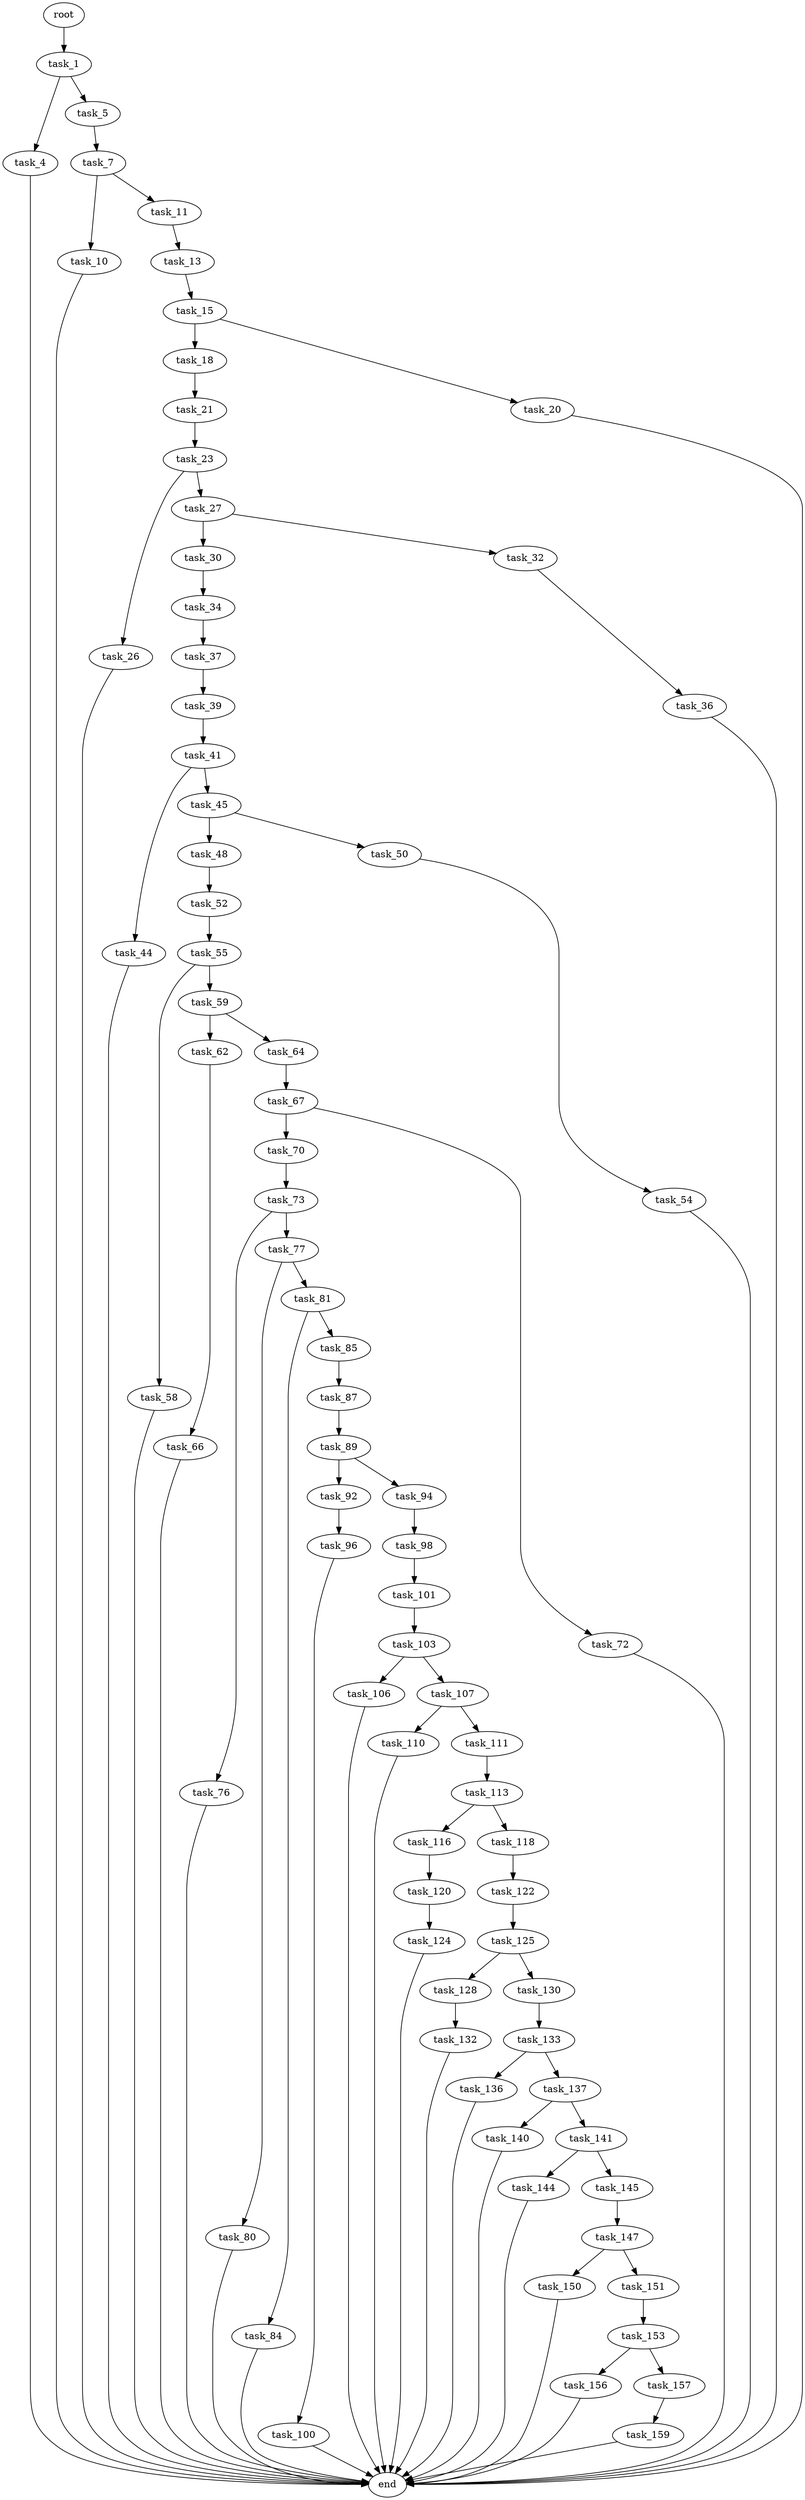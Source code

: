 digraph G {
  root [size="0.000000"];
  task_1 [size="231928233984.000000"];
  task_4 [size="231928233984.000000"];
  task_5 [size="8589934592.000000"];
  end [size="0.000000"];
  task_7 [size="4053774002.000000"];
  task_10 [size="1073741824000.000000"];
  task_11 [size="68719476736.000000"];
  task_13 [size="12917506704.000000"];
  task_15 [size="1784919120.000000"];
  task_18 [size="259132178764.000000"];
  task_20 [size="2458639314.000000"];
  task_21 [size="4995826430.000000"];
  task_23 [size="601654707286.000000"];
  task_26 [size="8999661717.000000"];
  task_27 [size="1073741824000.000000"];
  task_30 [size="368293445632.000000"];
  task_32 [size="3246682439.000000"];
  task_34 [size="231928233984.000000"];
  task_36 [size="7821660718.000000"];
  task_37 [size="68719476736.000000"];
  task_39 [size="1073741824000.000000"];
  task_41 [size="190866690569.000000"];
  task_44 [size="231928233984.000000"];
  task_45 [size="782757789696.000000"];
  task_48 [size="68719476736.000000"];
  task_50 [size="42599530406.000000"];
  task_52 [size="8589934592.000000"];
  task_54 [size="231928233984.000000"];
  task_55 [size="149792385732.000000"];
  task_58 [size="782757789696.000000"];
  task_59 [size="389366079074.000000"];
  task_62 [size="68719476736.000000"];
  task_64 [size="17186756976.000000"];
  task_66 [size="751609427764.000000"];
  task_67 [size="21264948280.000000"];
  task_70 [size="8589934592.000000"];
  task_72 [size="13364942950.000000"];
  task_73 [size="660517206180.000000"];
  task_76 [size="137009024496.000000"];
  task_77 [size="869048077785.000000"];
  task_80 [size="10178191255.000000"];
  task_81 [size="1482605284.000000"];
  task_84 [size="8589934592.000000"];
  task_85 [size="231928233984.000000"];
  task_87 [size="38025686836.000000"];
  task_89 [size="3165141634.000000"];
  task_92 [size="2404445710.000000"];
  task_94 [size="920220055228.000000"];
  task_96 [size="12124953287.000000"];
  task_98 [size="3141709204.000000"];
  task_100 [size="368293445632.000000"];
  task_101 [size="8589934592.000000"];
  task_103 [size="368293445632.000000"];
  task_106 [size="170107779764.000000"];
  task_107 [size="11248605304.000000"];
  task_110 [size="88848956304.000000"];
  task_111 [size="185397926866.000000"];
  task_113 [size="1073741824000.000000"];
  task_116 [size="2040442878.000000"];
  task_118 [size="549755813888.000000"];
  task_120 [size="368293445632.000000"];
  task_122 [size="4457067125.000000"];
  task_124 [size="474886973750.000000"];
  task_125 [size="1279375317375.000000"];
  task_128 [size="96117882090.000000"];
  task_130 [size="549755813888.000000"];
  task_132 [size="549755813888.000000"];
  task_133 [size="1281675617697.000000"];
  task_136 [size="68719476736.000000"];
  task_137 [size="1073741824000.000000"];
  task_140 [size="32616750548.000000"];
  task_141 [size="231928233984.000000"];
  task_144 [size="1382376864.000000"];
  task_145 [size="2725287771.000000"];
  task_147 [size="18251104069.000000"];
  task_150 [size="134217728000.000000"];
  task_151 [size="45070388634.000000"];
  task_153 [size="88169701465.000000"];
  task_156 [size="458226267202.000000"];
  task_157 [size="231928233984.000000"];
  task_159 [size="25479859696.000000"];

  root -> task_1 [size="1.000000"];
  task_1 -> task_4 [size="301989888.000000"];
  task_1 -> task_5 [size="301989888.000000"];
  task_4 -> end [size="1.000000"];
  task_5 -> task_7 [size="33554432.000000"];
  task_7 -> task_10 [size="75497472.000000"];
  task_7 -> task_11 [size="75497472.000000"];
  task_10 -> end [size="1.000000"];
  task_11 -> task_13 [size="134217728.000000"];
  task_13 -> task_15 [size="33554432.000000"];
  task_15 -> task_18 [size="33554432.000000"];
  task_15 -> task_20 [size="33554432.000000"];
  task_18 -> task_21 [size="301989888.000000"];
  task_20 -> end [size="1.000000"];
  task_21 -> task_23 [size="411041792.000000"];
  task_23 -> task_26 [size="679477248.000000"];
  task_23 -> task_27 [size="679477248.000000"];
  task_26 -> end [size="1.000000"];
  task_27 -> task_30 [size="838860800.000000"];
  task_27 -> task_32 [size="838860800.000000"];
  task_30 -> task_34 [size="411041792.000000"];
  task_32 -> task_36 [size="75497472.000000"];
  task_34 -> task_37 [size="301989888.000000"];
  task_36 -> end [size="1.000000"];
  task_37 -> task_39 [size="134217728.000000"];
  task_39 -> task_41 [size="838860800.000000"];
  task_41 -> task_44 [size="301989888.000000"];
  task_41 -> task_45 [size="301989888.000000"];
  task_44 -> end [size="1.000000"];
  task_45 -> task_48 [size="679477248.000000"];
  task_45 -> task_50 [size="679477248.000000"];
  task_48 -> task_52 [size="134217728.000000"];
  task_50 -> task_54 [size="838860800.000000"];
  task_52 -> task_55 [size="33554432.000000"];
  task_54 -> end [size="1.000000"];
  task_55 -> task_58 [size="134217728.000000"];
  task_55 -> task_59 [size="134217728.000000"];
  task_58 -> end [size="1.000000"];
  task_59 -> task_62 [size="301989888.000000"];
  task_59 -> task_64 [size="301989888.000000"];
  task_62 -> task_66 [size="134217728.000000"];
  task_64 -> task_67 [size="536870912.000000"];
  task_66 -> end [size="1.000000"];
  task_67 -> task_70 [size="75497472.000000"];
  task_67 -> task_72 [size="75497472.000000"];
  task_70 -> task_73 [size="33554432.000000"];
  task_72 -> end [size="1.000000"];
  task_73 -> task_76 [size="536870912.000000"];
  task_73 -> task_77 [size="536870912.000000"];
  task_76 -> end [size="1.000000"];
  task_77 -> task_80 [size="838860800.000000"];
  task_77 -> task_81 [size="838860800.000000"];
  task_80 -> end [size="1.000000"];
  task_81 -> task_84 [size="33554432.000000"];
  task_81 -> task_85 [size="33554432.000000"];
  task_84 -> end [size="1.000000"];
  task_85 -> task_87 [size="301989888.000000"];
  task_87 -> task_89 [size="679477248.000000"];
  task_89 -> task_92 [size="134217728.000000"];
  task_89 -> task_94 [size="134217728.000000"];
  task_92 -> task_96 [size="75497472.000000"];
  task_94 -> task_98 [size="679477248.000000"];
  task_96 -> task_100 [size="209715200.000000"];
  task_98 -> task_101 [size="134217728.000000"];
  task_100 -> end [size="1.000000"];
  task_101 -> task_103 [size="33554432.000000"];
  task_103 -> task_106 [size="411041792.000000"];
  task_103 -> task_107 [size="411041792.000000"];
  task_106 -> end [size="1.000000"];
  task_107 -> task_110 [size="301989888.000000"];
  task_107 -> task_111 [size="301989888.000000"];
  task_110 -> end [size="1.000000"];
  task_111 -> task_113 [size="301989888.000000"];
  task_113 -> task_116 [size="838860800.000000"];
  task_113 -> task_118 [size="838860800.000000"];
  task_116 -> task_120 [size="33554432.000000"];
  task_118 -> task_122 [size="536870912.000000"];
  task_120 -> task_124 [size="411041792.000000"];
  task_122 -> task_125 [size="75497472.000000"];
  task_124 -> end [size="1.000000"];
  task_125 -> task_128 [size="838860800.000000"];
  task_125 -> task_130 [size="838860800.000000"];
  task_128 -> task_132 [size="301989888.000000"];
  task_130 -> task_133 [size="536870912.000000"];
  task_132 -> end [size="1.000000"];
  task_133 -> task_136 [size="838860800.000000"];
  task_133 -> task_137 [size="838860800.000000"];
  task_136 -> end [size="1.000000"];
  task_137 -> task_140 [size="838860800.000000"];
  task_137 -> task_141 [size="838860800.000000"];
  task_140 -> end [size="1.000000"];
  task_141 -> task_144 [size="301989888.000000"];
  task_141 -> task_145 [size="301989888.000000"];
  task_144 -> end [size="1.000000"];
  task_145 -> task_147 [size="209715200.000000"];
  task_147 -> task_150 [size="33554432.000000"];
  task_147 -> task_151 [size="33554432.000000"];
  task_150 -> end [size="1.000000"];
  task_151 -> task_153 [size="838860800.000000"];
  task_153 -> task_156 [size="75497472.000000"];
  task_153 -> task_157 [size="75497472.000000"];
  task_156 -> end [size="1.000000"];
  task_157 -> task_159 [size="301989888.000000"];
  task_159 -> end [size="1.000000"];
}
